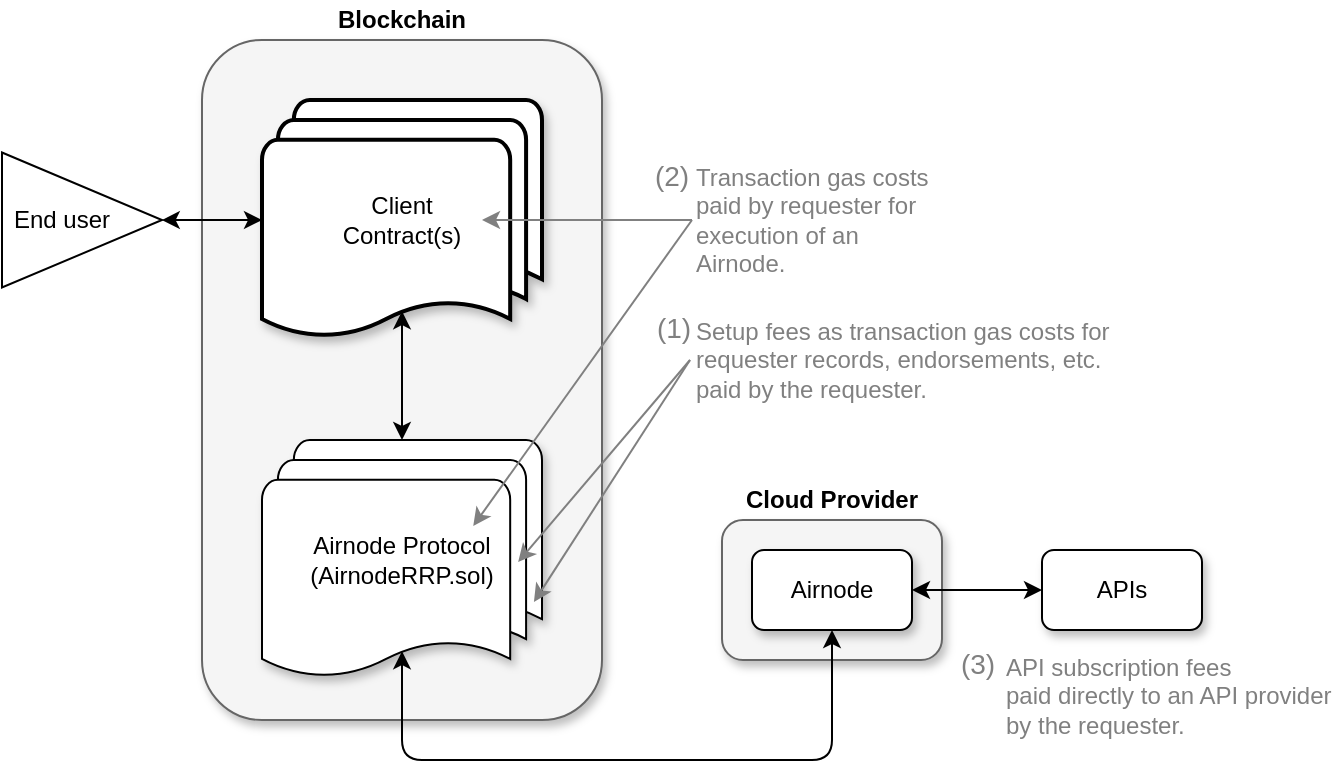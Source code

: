 <mxfile version="14.6.13" type="device"><diagram id="XTUzgSB3UoUFfkRJv44J" name="Page-1"><mxGraphModel dx="1106" dy="860" grid="1" gridSize="10" guides="1" tooltips="1" connect="1" arrows="1" fold="1" page="1" pageScale="1" pageWidth="850" pageHeight="1100" math="0" shadow="0"><root><mxCell id="0"/><mxCell id="1" parent="0"/><mxCell id="FnwZmqtuL4a1sPCcEbGi-1" value="" style="rounded=1;whiteSpace=wrap;html=1;shadow=1;fillColor=#f5f5f5;strokeColor=#666666;fontColor=#333333;" vertex="1" parent="1"><mxGeometry x="120" y="100" width="200" height="340" as="geometry"/></mxCell><mxCell id="FnwZmqtuL4a1sPCcEbGi-2" value="&lt;b&gt;Blockchain&lt;/b&gt;" style="text;html=1;strokeColor=none;fillColor=none;align=center;verticalAlign=middle;whiteSpace=wrap;rounded=0;" vertex="1" parent="1"><mxGeometry x="120" y="80" width="200" height="20" as="geometry"/></mxCell><mxCell id="FnwZmqtuL4a1sPCcEbGi-3" value="Client &lt;br&gt;Contract(s)" style="strokeWidth=2;html=1;shape=mxgraph.flowchart.multi-document;whiteSpace=wrap;shadow=1;" vertex="1" parent="1"><mxGeometry x="150" y="130" width="140" height="120" as="geometry"/></mxCell><mxCell id="FnwZmqtuL4a1sPCcEbGi-4" style="edgeStyle=orthogonalEdgeStyle;rounded=0;orthogonalLoop=1;jettySize=auto;html=1;entryX=0;entryY=0.5;entryDx=0;entryDy=0;entryPerimeter=0;startArrow=classic;startFill=1;" edge="1" parent="1" source="FnwZmqtuL4a1sPCcEbGi-5" target="FnwZmqtuL4a1sPCcEbGi-3"><mxGeometry relative="1" as="geometry"/></mxCell><mxCell id="FnwZmqtuL4a1sPCcEbGi-5" value="End user&amp;nbsp; &amp;nbsp; &amp;nbsp;&amp;nbsp;" style="triangle;whiteSpace=wrap;html=1;align=center;" vertex="1" parent="1"><mxGeometry x="20" y="156.25" width="80" height="67.5" as="geometry"/></mxCell><mxCell id="FnwZmqtuL4a1sPCcEbGi-6" value="Airnode Protocol&lt;br&gt;(AirnodeRRP.sol)" style="strokeWidth=1;html=1;shape=mxgraph.flowchart.multi-document;whiteSpace=wrap;shadow=1;" vertex="1" parent="1"><mxGeometry x="150" y="300" width="140" height="120" as="geometry"/></mxCell><mxCell id="FnwZmqtuL4a1sPCcEbGi-7" value="" style="rounded=1;whiteSpace=wrap;html=1;fillColor=#f5f5f5;strokeColor=#666666;fontColor=#333333;shadow=1;" vertex="1" parent="1"><mxGeometry x="380" y="340" width="110" height="70" as="geometry"/></mxCell><mxCell id="FnwZmqtuL4a1sPCcEbGi-8" value="APIs" style="rounded=1;whiteSpace=wrap;html=1;shadow=1;" vertex="1" parent="1"><mxGeometry x="540" y="355" width="80" height="40" as="geometry"/></mxCell><mxCell id="FnwZmqtuL4a1sPCcEbGi-9" style="edgeStyle=orthogonalEdgeStyle;rounded=0;orthogonalLoop=1;jettySize=auto;html=1;entryX=0;entryY=0.5;entryDx=0;entryDy=0;startArrow=classic;startFill=1;" edge="1" parent="1" source="FnwZmqtuL4a1sPCcEbGi-10" target="FnwZmqtuL4a1sPCcEbGi-8"><mxGeometry relative="1" as="geometry"/></mxCell><mxCell id="FnwZmqtuL4a1sPCcEbGi-10" value="Airnode" style="rounded=1;whiteSpace=wrap;html=1;shadow=1;" vertex="1" parent="1"><mxGeometry x="395" y="355" width="80" height="40" as="geometry"/></mxCell><mxCell id="FnwZmqtuL4a1sPCcEbGi-11" value="&lt;b&gt;Cloud Provider&lt;/b&gt;" style="text;html=1;strokeColor=none;fillColor=none;align=center;verticalAlign=middle;whiteSpace=wrap;rounded=0;" vertex="1" parent="1"><mxGeometry x="380" y="320" width="110" height="20" as="geometry"/></mxCell><mxCell id="FnwZmqtuL4a1sPCcEbGi-12" value="" style="endArrow=classic;html=1;exitX=0.5;exitY=0.88;exitDx=0;exitDy=0;exitPerimeter=0;entryX=0.5;entryY=0;entryDx=0;entryDy=0;entryPerimeter=0;startArrow=classic;startFill=1;" edge="1" parent="1" source="FnwZmqtuL4a1sPCcEbGi-3" target="FnwZmqtuL4a1sPCcEbGi-6"><mxGeometry width="50" height="50" relative="1" as="geometry"><mxPoint x="440" y="230" as="sourcePoint"/><mxPoint x="420" y="360" as="targetPoint"/></mxGeometry></mxCell><mxCell id="FnwZmqtuL4a1sPCcEbGi-16" value="" style="endArrow=classic;startArrow=classic;html=1;fontColor=#808080;strokeWidth=1;entryX=0.5;entryY=0.88;entryDx=0;entryDy=0;entryPerimeter=0;exitX=0.5;exitY=1;exitDx=0;exitDy=0;" edge="1" parent="1" source="FnwZmqtuL4a1sPCcEbGi-10" target="FnwZmqtuL4a1sPCcEbGi-6"><mxGeometry width="50" height="50" relative="1" as="geometry"><mxPoint x="10" y="480" as="sourcePoint"/><mxPoint x="60" y="430" as="targetPoint"/><Array as="points"><mxPoint x="435" y="460"/><mxPoint x="220" y="460"/></Array></mxGeometry></mxCell><mxCell id="FnwZmqtuL4a1sPCcEbGi-17" value="" style="endArrow=none;html=1;entryX=0;entryY=0.5;entryDx=0;entryDy=0;endFill=0;startArrow=classic;startFill=1;fillColor=#f8cecc;fontColor=#808080;strokeColor=#808080;" edge="1" parent="1" target="FnwZmqtuL4a1sPCcEbGi-18"><mxGeometry width="50" height="50" relative="1" as="geometry"><mxPoint x="260" y="190" as="sourcePoint"/><mxPoint x="355" y="280" as="targetPoint"/></mxGeometry></mxCell><mxCell id="FnwZmqtuL4a1sPCcEbGi-18" value="&lt;font color=&quot;#808080&quot;&gt;Transaction gas costs paid by requester for execution of an Airnode.&lt;/font&gt;" style="text;html=1;strokeColor=none;fillColor=none;align=left;verticalAlign=middle;whiteSpace=wrap;rounded=0;fontColor=#FF3333;" vertex="1" parent="1"><mxGeometry x="365" y="180" width="120" height="20" as="geometry"/></mxCell><mxCell id="FnwZmqtuL4a1sPCcEbGi-20" value="" style="endArrow=classic;html=1;exitX=0;exitY=0.5;exitDx=0;exitDy=0;fontColor=#808080;strokeColor=#808080;" edge="1" parent="1" source="FnwZmqtuL4a1sPCcEbGi-18"><mxGeometry width="50" height="50" relative="1" as="geometry"><mxPoint x="360.62" y="270" as="sourcePoint"/><mxPoint x="255.62" y="343" as="targetPoint"/></mxGeometry></mxCell><mxCell id="FnwZmqtuL4a1sPCcEbGi-26" value="&lt;span&gt;Setup fees as transaction gas costs for requester records, endorsements, etc.&lt;/span&gt;&lt;br&gt;&lt;span&gt;paid by the requester.&lt;/span&gt;" style="text;html=1;strokeColor=none;fillColor=none;align=left;verticalAlign=middle;whiteSpace=wrap;rounded=0;fontColor=#808080;" vertex="1" parent="1"><mxGeometry x="365" y="250" width="230" height="20" as="geometry"/></mxCell><mxCell id="FnwZmqtuL4a1sPCcEbGi-27" value="" style="endArrow=classic;html=1;fontColor=#FF3333;exitX=0;exitY=0.5;exitDx=0;exitDy=0;entryX=1.014;entryY=0.692;entryDx=0;entryDy=0;entryPerimeter=0;strokeColor=#808080;" edge="1" parent="1"><mxGeometry width="50" height="50" relative="1" as="geometry"><mxPoint x="364" y="260" as="sourcePoint"/><mxPoint x="285.96" y="381.04" as="targetPoint"/></mxGeometry></mxCell><mxCell id="FnwZmqtuL4a1sPCcEbGi-28" value="" style="endArrow=classic;html=1;fontColor=#FF3333;exitX=0;exitY=0.5;exitDx=0;exitDy=0;entryX=0.979;entryY=0.567;entryDx=0;entryDy=0;entryPerimeter=0;strokeColor=#808080;" edge="1" parent="1"><mxGeometry width="50" height="50" relative="1" as="geometry"><mxPoint x="364" y="260" as="sourcePoint"/><mxPoint x="278.06" y="361.04" as="targetPoint"/></mxGeometry></mxCell><mxCell id="FnwZmqtuL4a1sPCcEbGi-30" value="API subscription fees&lt;br&gt;paid directly to an API provider&lt;br&gt;by the requester." style="text;whiteSpace=wrap;html=1;fontColor=#808080;" vertex="1" parent="1"><mxGeometry x="520" y="400" width="170" height="70" as="geometry"/></mxCell><mxCell id="FnwZmqtuL4a1sPCcEbGi-33" value="&lt;font style=&quot;font-size: 14px&quot;&gt;(2)&lt;/font&gt;" style="text;html=1;strokeColor=none;fillColor=none;align=center;verticalAlign=middle;whiteSpace=wrap;rounded=0;fontColor=#808080;" vertex="1" parent="1"><mxGeometry x="335" y="158" width="40" height="20" as="geometry"/></mxCell><mxCell id="FnwZmqtuL4a1sPCcEbGi-34" value="&lt;font style=&quot;font-size: 14px&quot;&gt;(1)&lt;/font&gt;" style="text;html=1;strokeColor=none;fillColor=none;align=center;verticalAlign=middle;whiteSpace=wrap;rounded=0;fontColor=#808080;" vertex="1" parent="1"><mxGeometry x="336" y="234" width="40" height="20" as="geometry"/></mxCell><mxCell id="FnwZmqtuL4a1sPCcEbGi-35" value="&lt;font style=&quot;font-size: 14px&quot;&gt;(3)&lt;/font&gt;" style="text;html=1;strokeColor=none;fillColor=none;align=center;verticalAlign=middle;whiteSpace=wrap;rounded=0;fontColor=#808080;" vertex="1" parent="1"><mxGeometry x="488" y="402" width="40" height="20" as="geometry"/></mxCell></root></mxGraphModel></diagram></mxfile>